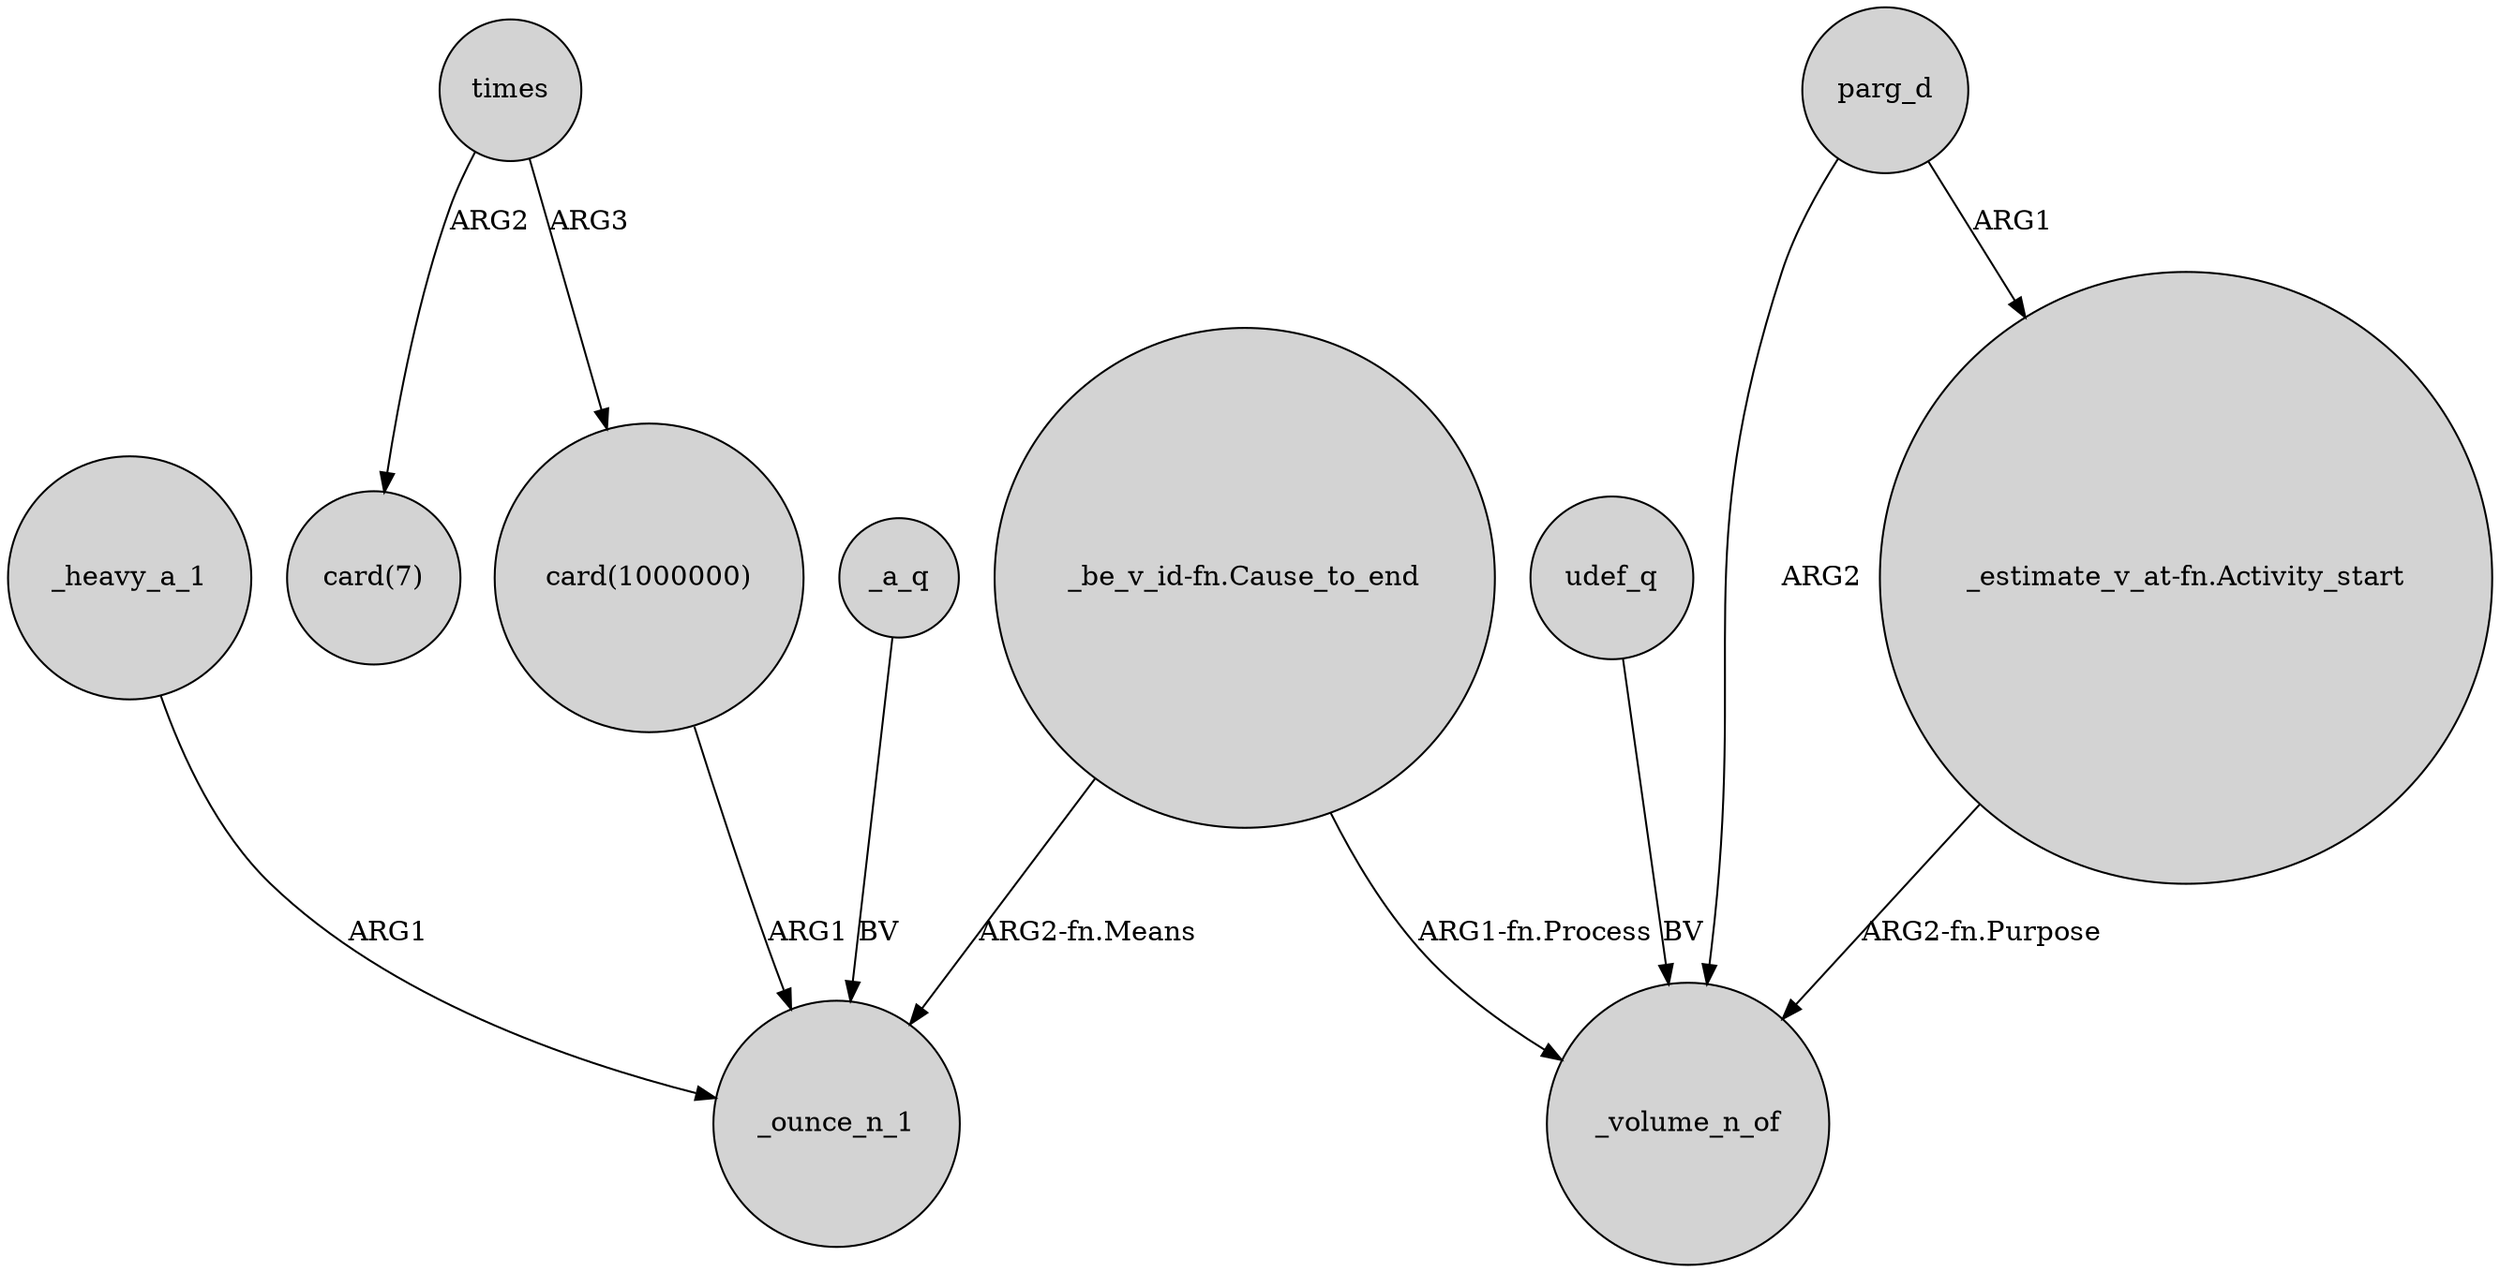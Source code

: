 digraph {
	node [shape=circle style=filled]
	times -> "card(1000000)" [label=ARG3]
	_heavy_a_1 -> _ounce_n_1 [label=ARG1]
	"_be_v_id-fn.Cause_to_end" -> _ounce_n_1 [label="ARG2-fn.Means"]
	"card(1000000)" -> _ounce_n_1 [label=ARG1]
	udef_q -> _volume_n_of [label=BV]
	parg_d -> "_estimate_v_at-fn.Activity_start" [label=ARG1]
	parg_d -> _volume_n_of [label=ARG2]
	times -> "card(7)" [label=ARG2]
	"_estimate_v_at-fn.Activity_start" -> _volume_n_of [label="ARG2-fn.Purpose"]
	_a_q -> _ounce_n_1 [label=BV]
	"_be_v_id-fn.Cause_to_end" -> _volume_n_of [label="ARG1-fn.Process"]
}
